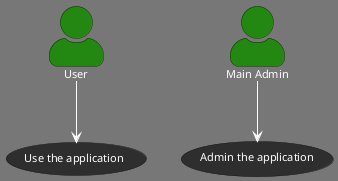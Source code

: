 ' Do not edit
' Theme Gallery
' autogenerated by script
'
@startuml
!theme reddress-darkgreen
skinparam actorStyle awesome
:User: --> (Use)
"Main Admin" as Admin
"Use the application" as (Use)
Admin --> (Admin the application)
@enduml
